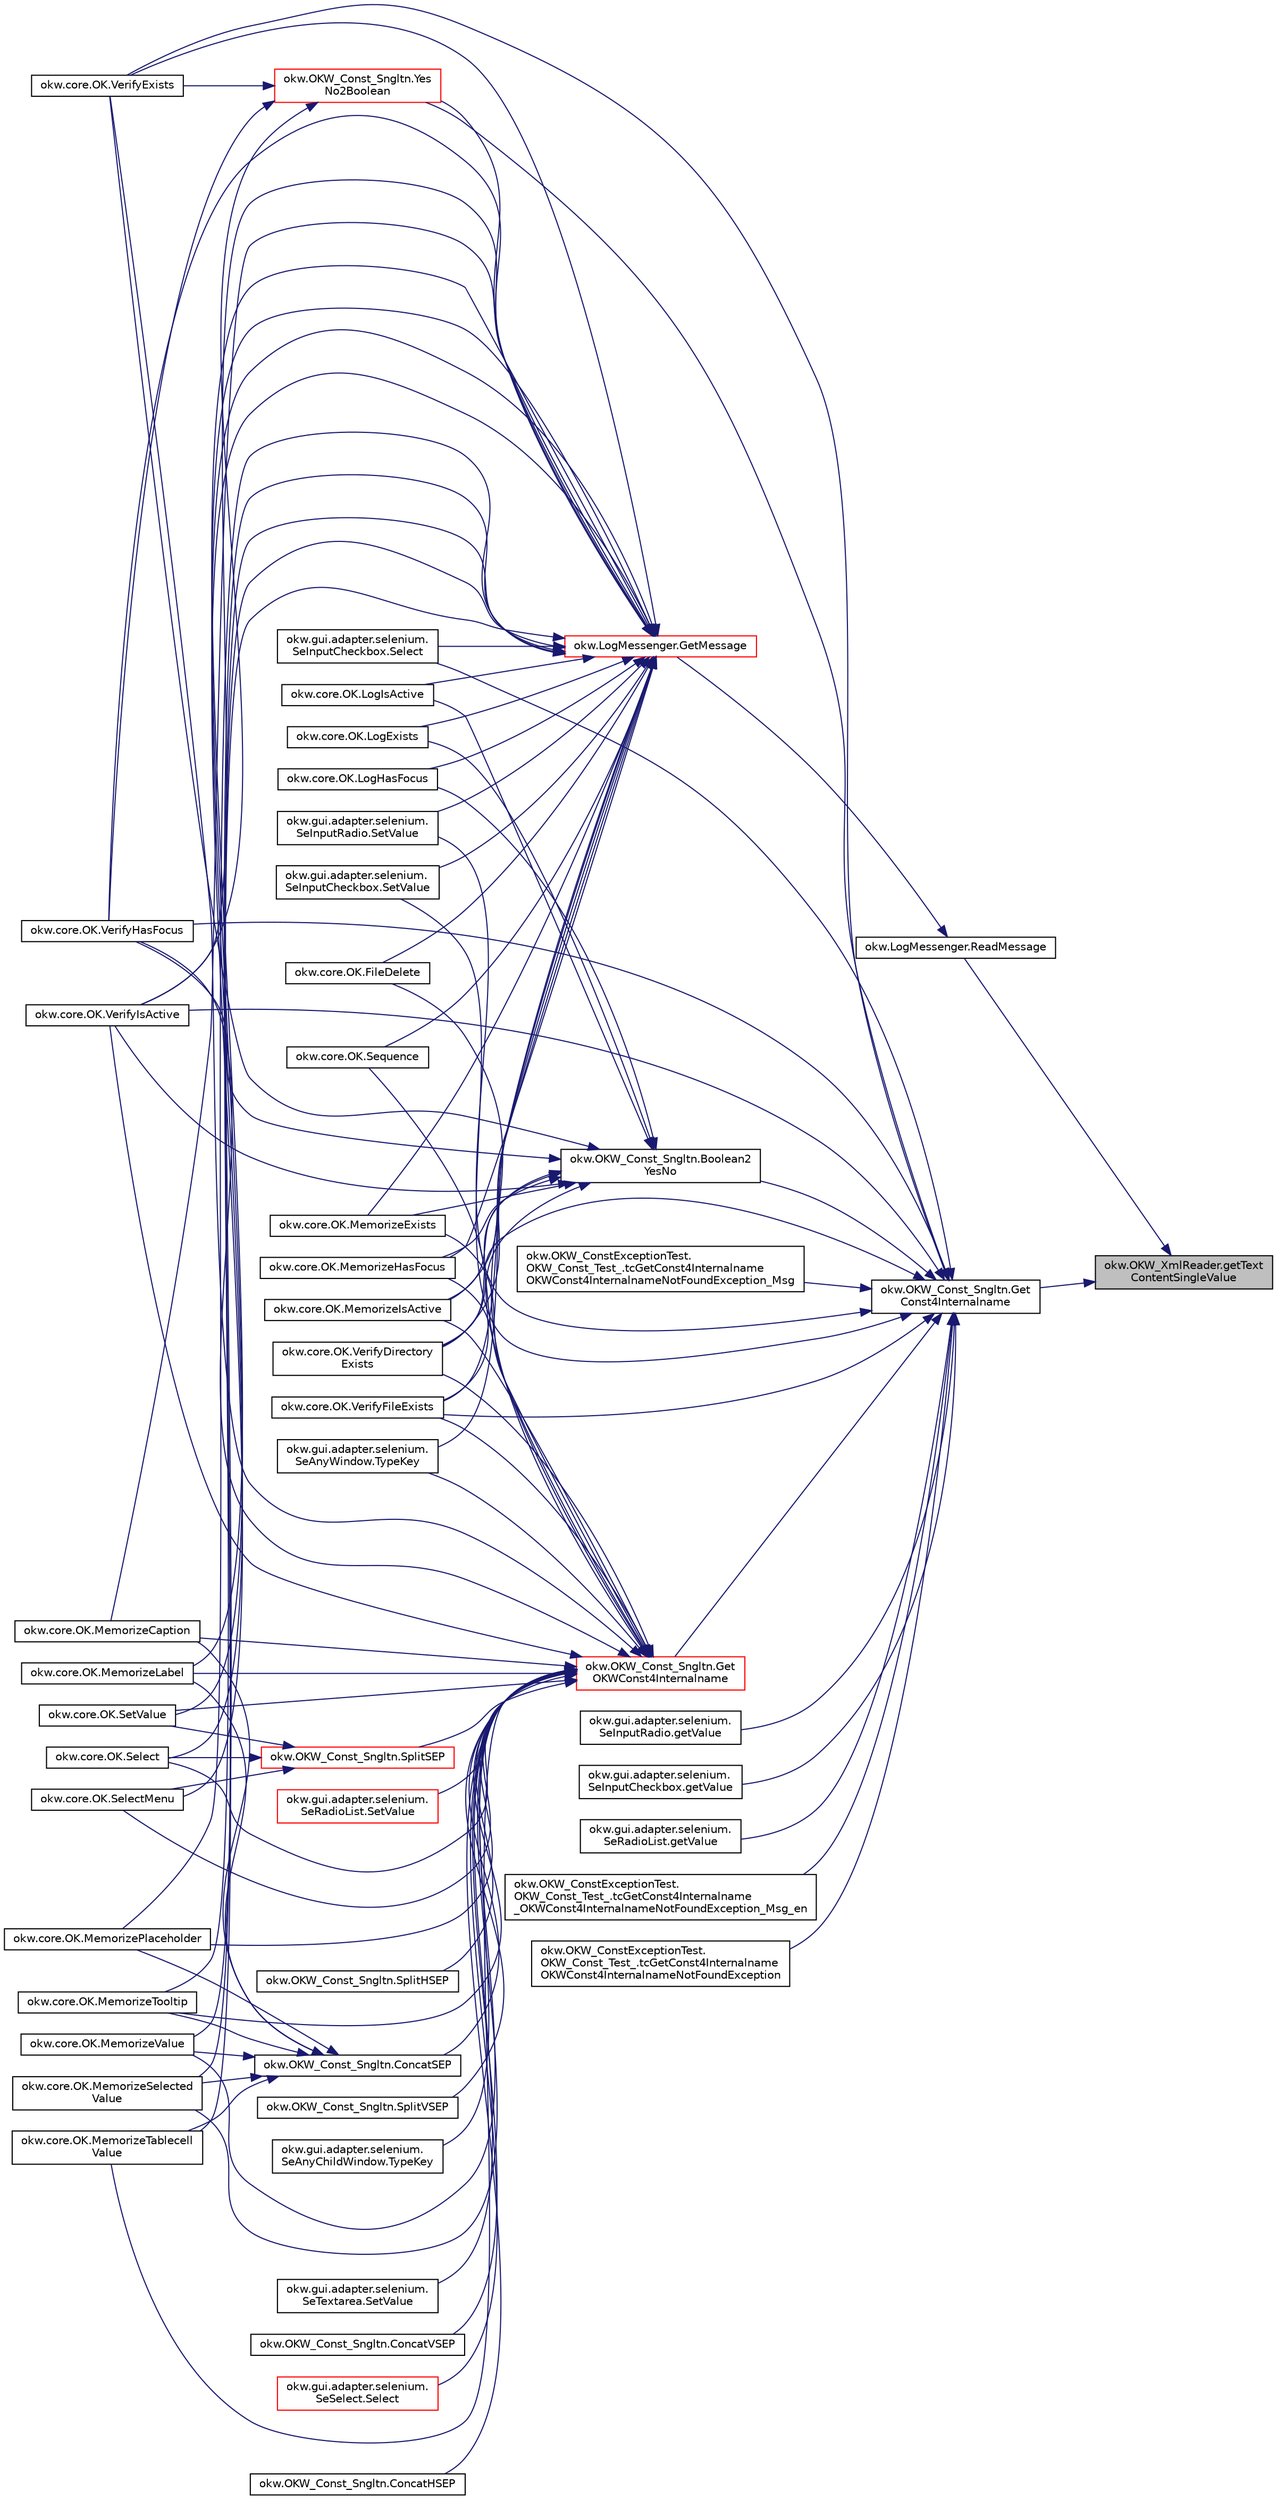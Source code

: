 digraph "okw.OKW_XmlReader.getTextContentSingleValue"
{
 // INTERACTIVE_SVG=YES
 // LATEX_PDF_SIZE
  edge [fontname="Helvetica",fontsize="10",labelfontname="Helvetica",labelfontsize="10"];
  node [fontname="Helvetica",fontsize="10",shape=record];
  rankdir="RL";
  Node1 [label="okw.OKW_XmlReader.getText\lContentSingleValue",height=0.2,width=0.4,color="black", fillcolor="grey75", style="filled", fontcolor="black",tooltip="Lies den TextContent eines Tag."];
  Node1 -> Node2 [dir="back",color="midnightblue",fontsize="10",style="solid",fontname="Helvetica"];
  Node2 [label="okw.OKW_Const_Sngltn.Get\lConst4Internalname",height=0.2,width=0.4,color="black", fillcolor="white", style="filled",URL="$classokw_1_1_o_k_w___const___sngltn.html#a51cde06bf07e855ba4d69ff36b9a27f7",tooltip="Methode ermittelt für Internalname und der aktuell eingestellten Sprache den Wert für Const."];
  Node2 -> Node3 [dir="back",color="midnightblue",fontsize="10",style="solid",fontname="Helvetica"];
  Node3 [label="okw.OKW_Const_Sngltn.Boolean2\lYesNo",height=0.2,width=0.4,color="black", fillcolor="white", style="filled",URL="$classokw_1_1_o_k_w___const___sngltn.html#afc1c3325b8bede60aa50b1d5ebfdddf1",tooltip="Konvertiert WAHR/FALSCH (true/false) sprachabhängig nach \"Ja\"/\"Nein\" (Yes/No)"];
  Node3 -> Node4 [dir="back",color="midnightblue",fontsize="10",style="solid",fontname="Helvetica"];
  Node4 [label="okw.core.OK.LogExists",height=0.2,width=0.4,color="black", fillcolor="white", style="filled",URL="$classokw_1_1core_1_1_o_k.html#ac20bd936e2181f94529469c6fc130238",tooltip="Gibt die Existenz eines GUI-Objektes mit YES/NO in den Testergebnissen aus."];
  Node3 -> Node5 [dir="back",color="midnightblue",fontsize="10",style="solid",fontname="Helvetica"];
  Node5 [label="okw.core.OK.LogHasFocus",height=0.2,width=0.4,color="black", fillcolor="white", style="filled",URL="$classokw_1_1core_1_1_o_k.html#a1b8a5a3d583ffabc0063632ab9d981cf",tooltip="Dokumentiert den Fokus-Status des gegebenen Objekts."];
  Node3 -> Node6 [dir="back",color="midnightblue",fontsize="10",style="solid",fontname="Helvetica"];
  Node6 [label="okw.core.OK.LogIsActive",height=0.2,width=0.4,color="black", fillcolor="white", style="filled",URL="$classokw_1_1core_1_1_o_k.html#ae44a6c32e26a7f93dd5c9f7b5765ee0d",tooltip="Dokumentiert den Status des gegebenen Objekts."];
  Node3 -> Node7 [dir="back",color="midnightblue",fontsize="10",style="solid",fontname="Helvetica"];
  Node7 [label="okw.core.OK.MemorizeExists",height=0.2,width=0.4,color="black", fillcolor="white", style="filled",URL="$classokw_1_1core_1_1_o_k.html#a61db6d17853d7c0913216708c2c29779",tooltip="Merkt sich den aktuell existierenden Zustand des Objekts."];
  Node3 -> Node8 [dir="back",color="midnightblue",fontsize="10",style="solid",fontname="Helvetica"];
  Node8 [label="okw.core.OK.MemorizeHasFocus",height=0.2,width=0.4,color="black", fillcolor="white", style="filled",URL="$classokw_1_1core_1_1_o_k.html#aa18fa77383398b2a8242ca299938c24d",tooltip="Keine Beschreibung zu \"MemorizeHasFocus\" verfügbar."];
  Node3 -> Node9 [dir="back",color="midnightblue",fontsize="10",style="solid",fontname="Helvetica"];
  Node9 [label="okw.core.OK.MemorizeIsActive",height=0.2,width=0.4,color="black", fillcolor="white", style="filled",URL="$classokw_1_1core_1_1_o_k.html#aed2c0c9e72b5b730b6b041ef641f3bdc",tooltip="Merkt sich den Zustand des gegebenen Objekts."];
  Node3 -> Node10 [dir="back",color="midnightblue",fontsize="10",style="solid",fontname="Helvetica"];
  Node10 [label="okw.core.OK.VerifyDirectory\lExists",height=0.2,width=0.4,color="black", fillcolor="white", style="filled",URL="$classokw_1_1core_1_1_o_k.html#aeec97e6090b2d4140c5961d81700b5cf",tooltip="Prüft, ob das gegebene Verzeichnis existiert."];
  Node3 -> Node11 [dir="back",color="midnightblue",fontsize="10",style="solid",fontname="Helvetica"];
  Node11 [label="okw.core.OK.VerifyExists",height=0.2,width=0.4,color="black", fillcolor="white", style="filled",URL="$classokw_1_1core_1_1_o_k.html#a9785853231d70946dcbbfcd44b509c25",tooltip="Prüft, ob das gegebene Objekt existiert."];
  Node3 -> Node12 [dir="back",color="midnightblue",fontsize="10",style="solid",fontname="Helvetica"];
  Node12 [label="okw.core.OK.VerifyFileExists",height=0.2,width=0.4,color="black", fillcolor="white", style="filled",URL="$classokw_1_1core_1_1_o_k.html#a8afdd9c8a47dc54aced5cce6226678ad",tooltip="Prüft, ob die gegebene Datei existiert."];
  Node3 -> Node13 [dir="back",color="midnightblue",fontsize="10",style="solid",fontname="Helvetica"];
  Node13 [label="okw.core.OK.VerifyHasFocus",height=0.2,width=0.4,color="black", fillcolor="white", style="filled",URL="$classokw_1_1core_1_1_o_k.html#a4950117cbe9cd2b769ae529bbdc1f897",tooltip="Vergleicht den Fokus-Zustand des gegebenen Objekts mit dem erwarteten Wert."];
  Node3 -> Node14 [dir="back",color="midnightblue",fontsize="10",style="solid",fontname="Helvetica"];
  Node14 [label="okw.core.OK.VerifyIsActive",height=0.2,width=0.4,color="black", fillcolor="white", style="filled",URL="$classokw_1_1core_1_1_o_k.html#a071aec5319238e209cfc6f1434ea13e8",tooltip="copydoc IOKW_State::VerifyHasFocus(String,String)"];
  Node2 -> Node15 [dir="back",color="midnightblue",fontsize="10",style="solid",fontname="Helvetica"];
  Node15 [label="okw.OKW_Const_Sngltn.Get\lOKWConst4Internalname",height=0.2,width=0.4,color="red", fillcolor="white", style="filled",URL="$classokw_1_1_o_k_w___const___sngltn.html#a02c05c79f7ea6e862a81a64ce23941fd",tooltip="Methode ermittelt für Internalname und der aktuell eingestellten Sprache den Wert für OKWConst."];
  Node15 -> Node16 [dir="back",color="midnightblue",fontsize="10",style="solid",fontname="Helvetica"];
  Node16 [label="okw.OKW_Const_Sngltn.ConcatHSEP",height=0.2,width=0.4,color="black", fillcolor="white", style="filled",URL="$classokw_1_1_o_k_w___const___sngltn.html#a8c09d5d14790e264ebca64d6af80cf96",tooltip="Methode verbindet die einzelne Strings eines List<Strings> zu einem string und trennt diese mit der K..."];
  Node15 -> Node17 [dir="back",color="midnightblue",fontsize="10",style="solid",fontname="Helvetica"];
  Node17 [label="okw.OKW_Const_Sngltn.ConcatSEP",height=0.2,width=0.4,color="black", fillcolor="white", style="filled",URL="$classokw_1_1_o_k_w___const___sngltn.html#a8002f97f9fc96fbb3cfdbe04351e23b4",tooltip="Methode verbindet die einzelne Strings eines List<Strings> zu einem string und trennt diese mit der K..."];
  Node17 -> Node18 [dir="back",color="midnightblue",fontsize="10",style="solid",fontname="Helvetica"];
  Node18 [label="okw.core.OK.MemorizeCaption",height=0.2,width=0.4,color="black", fillcolor="white", style="filled",URL="$classokw_1_1core_1_1_o_k.html#a661c650ca7824d1ea464d98b792ae712",tooltip="Keine Beschreibung zu \"MemorizeCaption\" verfügbar."];
  Node17 -> Node19 [dir="back",color="midnightblue",fontsize="10",style="solid",fontname="Helvetica"];
  Node19 [label="okw.core.OK.MemorizeLabel",height=0.2,width=0.4,color="black", fillcolor="white", style="filled",URL="$classokw_1_1core_1_1_o_k.html#ad09ff6f6389ceb04f7ec338ea3c45e85",tooltip="Speirchert den aktuellen Wert der Etikette, und legt diesen unter fpsMemKeyName ab."];
  Node17 -> Node20 [dir="back",color="midnightblue",fontsize="10",style="solid",fontname="Helvetica"];
  Node20 [label="okw.core.OK.MemorizePlaceholder",height=0.2,width=0.4,color="black", fillcolor="white", style="filled",URL="$classokw_1_1core_1_1_o_k.html#ac9744fdc26e9049a0d0fe48b1ae9d11c",tooltip="Speirchert den aktuellen Wert der Platzhalters, und legt diesen unter fpsMemKeyName ab."];
  Node17 -> Node21 [dir="back",color="midnightblue",fontsize="10",style="solid",fontname="Helvetica"];
  Node21 [label="okw.core.OK.MemorizeSelected\lValue",height=0.2,width=0.4,color="black", fillcolor="white", style="filled",URL="$classokw_1_1core_1_1_o_k.html#a7e8652a632b073da02222ee6e5e88266",tooltip="Keine Beschreibung zu \"MemorizeSelectedValue\" verfügbar."];
  Node17 -> Node22 [dir="back",color="midnightblue",fontsize="10",style="solid",fontname="Helvetica"];
  Node22 [label="okw.core.OK.MemorizeTablecell\lValue",height=0.2,width=0.4,color="black", fillcolor="white", style="filled",URL="$classokw_1_1core_1_1_o_k.html#ab7c819556f3b21faeea08fad5be32813",tooltip="Merkt sich den Wert der gegebenen Zelle in der Tabelle. throws Exception"];
  Node17 -> Node23 [dir="back",color="midnightblue",fontsize="10",style="solid",fontname="Helvetica"];
  Node23 [label="okw.core.OK.MemorizeTooltip",height=0.2,width=0.4,color="black", fillcolor="white", style="filled",URL="$classokw_1_1core_1_1_o_k.html#aad3ff1b462da844ccc53d2e177fb1def",tooltip="Dokumentiert den Tooltip-Text (Kurzinformation) des gegebenen Objekts."];
  Node17 -> Node24 [dir="back",color="midnightblue",fontsize="10",style="solid",fontname="Helvetica"];
  Node24 [label="okw.core.OK.MemorizeValue",height=0.2,width=0.4,color="black", fillcolor="white", style="filled",URL="$classokw_1_1core_1_1_o_k.html#a2d93a84a57295418131d219a5887094d",tooltip="Merkt sich den Standartwert eines Objekts."];
  Node15 -> Node25 [dir="back",color="midnightblue",fontsize="10",style="solid",fontname="Helvetica"];
  Node25 [label="okw.OKW_Const_Sngltn.ConcatVSEP",height=0.2,width=0.4,color="black", fillcolor="white", style="filled",URL="$classokw_1_1_o_k_w___const___sngltn.html#af7a33c2c7a1d1762b118b4c02bea80d7",tooltip="Methode verbindet die einzelnen Strings eines List<Strings> zu einem string und trennt diese mit der ..."];
  Node15 -> Node26 [dir="back",color="midnightblue",fontsize="10",style="solid",fontname="Helvetica"];
  Node26 [label="okw.core.OK.FileDelete",height=0.2,width=0.4,color="black", fillcolor="white", style="filled",URL="$classokw_1_1core_1_1_o_k.html#aef8ea8cabf9dfb28aef18611f69b5af3",tooltip="Löscht die gegebene Datei."];
  Node15 -> Node18 [dir="back",color="midnightblue",fontsize="10",style="solid",fontname="Helvetica"];
  Node15 -> Node7 [dir="back",color="midnightblue",fontsize="10",style="solid",fontname="Helvetica"];
  Node15 -> Node8 [dir="back",color="midnightblue",fontsize="10",style="solid",fontname="Helvetica"];
  Node15 -> Node9 [dir="back",color="midnightblue",fontsize="10",style="solid",fontname="Helvetica"];
  Node15 -> Node19 [dir="back",color="midnightblue",fontsize="10",style="solid",fontname="Helvetica"];
  Node15 -> Node20 [dir="back",color="midnightblue",fontsize="10",style="solid",fontname="Helvetica"];
  Node15 -> Node21 [dir="back",color="midnightblue",fontsize="10",style="solid",fontname="Helvetica"];
  Node15 -> Node22 [dir="back",color="midnightblue",fontsize="10",style="solid",fontname="Helvetica"];
  Node15 -> Node23 [dir="back",color="midnightblue",fontsize="10",style="solid",fontname="Helvetica"];
  Node15 -> Node24 [dir="back",color="midnightblue",fontsize="10",style="solid",fontname="Helvetica"];
  Node15 -> Node27 [dir="back",color="midnightblue",fontsize="10",style="solid",fontname="Helvetica"];
  Node27 [label="okw.gui.adapter.selenium.\lSeSelect.Select",height=0.2,width=0.4,color="red", fillcolor="white", style="filled",URL="$classokw_1_1gui_1_1adapter_1_1selenium_1_1_se_select.html#afdad05e1d4413b4cdce12d38b67def23",tooltip="Methode wählt einen oder mehrere Werte in einer ListBox aus."];
  Node15 -> Node30 [dir="back",color="midnightblue",fontsize="10",style="solid",fontname="Helvetica"];
  Node30 [label="okw.core.OK.Select",height=0.2,width=0.4,color="black", fillcolor="white", style="filled",URL="$classokw_1_1core_1_1_o_k.html#a7ee0b387364c0c188f94099f14f2da43",tooltip="Auswahl aller Zeilen einer Liste/Tabelle, welche die gegebenen Daten enthalten."];
  Node15 -> Node31 [dir="back",color="midnightblue",fontsize="10",style="solid",fontname="Helvetica"];
  Node31 [label="okw.core.OK.SelectMenu",height=0.2,width=0.4,color="black", fillcolor="white", style="filled",URL="$classokw_1_1core_1_1_o_k.html#a691dd78240ef7e8a609b05e431c54f8c",tooltip="Wählt den gegebenen Menüeintrag aus."];
  Node15 -> Node32 [dir="back",color="midnightblue",fontsize="10",style="solid",fontname="Helvetica"];
  Node32 [label="okw.core.OK.Sequence",height=0.2,width=0.4,color="black", fillcolor="white", style="filled",URL="$classokw_1_1core_1_1_o_k.html#a4ce824499d5b8b9612beff9f5438c6a1",tooltip="Ruft die Sequenz eines Fensters auf."];
  Node15 -> Node33 [dir="back",color="midnightblue",fontsize="10",style="solid",fontname="Helvetica"];
  Node33 [label="okw.gui.adapter.selenium.\lSeTextarea.SetValue",height=0.2,width=0.4,color="black", fillcolor="white", style="filled",URL="$classokw_1_1gui_1_1adapter_1_1selenium_1_1_se_textarea.html#aa9f8884c932bcb113d2392ca5444e111",tooltip=" "];
  Node15 -> Node34 [dir="back",color="midnightblue",fontsize="10",style="solid",fontname="Helvetica"];
  Node34 [label="okw.gui.adapter.selenium.\lSeRadioList.SetValue",height=0.2,width=0.4,color="red", fillcolor="white", style="filled",URL="$classokw_1_1gui_1_1adapter_1_1selenium_1_1_se_radio_list.html#a8273b5ad0d317a383424b99b244801ed",tooltip=" "];
  Node15 -> Node36 [dir="back",color="midnightblue",fontsize="10",style="solid",fontname="Helvetica"];
  Node36 [label="okw.core.OK.SetValue",height=0.2,width=0.4,color="black", fillcolor="white", style="filled",URL="$classokw_1_1core_1_1_o_k.html#a6af4fe0d34a701aefc8ce67657b3c432",tooltip="Setzt den Wert des gegebenen Fensterobjekts auf den gegebenen Wert."];
  Node15 -> Node37 [dir="back",color="midnightblue",fontsize="10",style="solid",fontname="Helvetica"];
  Node37 [label="okw.OKW_Const_Sngltn.SplitHSEP",height=0.2,width=0.4,color="black", fillcolor="white", style="filled",URL="$classokw_1_1_o_k_w___const___sngltn.html#a11ec950e39c7f0858b469033f2ae330c",tooltip="Methode trennt einen String und wandelt diesen in eine ListString um."];
  Node15 -> Node38 [dir="back",color="midnightblue",fontsize="10",style="solid",fontname="Helvetica"];
  Node38 [label="okw.OKW_Const_Sngltn.SplitSEP",height=0.2,width=0.4,color="red", fillcolor="white", style="filled",URL="$classokw_1_1_o_k_w___const___sngltn.html#a3851ae4f27e2ae512749767b86b3fc13",tooltip="Methode trennt einen String und wandelt diesen in einen ListString um."];
  Node38 -> Node30 [dir="back",color="midnightblue",fontsize="10",style="solid",fontname="Helvetica"];
  Node38 -> Node31 [dir="back",color="midnightblue",fontsize="10",style="solid",fontname="Helvetica"];
  Node38 -> Node36 [dir="back",color="midnightblue",fontsize="10",style="solid",fontname="Helvetica"];
  Node15 -> Node69 [dir="back",color="midnightblue",fontsize="10",style="solid",fontname="Helvetica"];
  Node69 [label="okw.OKW_Const_Sngltn.SplitVSEP",height=0.2,width=0.4,color="black", fillcolor="white", style="filled",URL="$classokw_1_1_o_k_w___const___sngltn.html#af0f3854ebde20c9198c0d99b0de28d5c",tooltip="Methode trennt einen String und wandelt diesen in einen ListString um."];
  Node15 -> Node70 [dir="back",color="midnightblue",fontsize="10",style="solid",fontname="Helvetica"];
  Node70 [label="okw.gui.adapter.selenium.\lSeAnyChildWindow.TypeKey",height=0.2,width=0.4,color="black", fillcolor="white", style="filled",URL="$classokw_1_1gui_1_1adapter_1_1selenium_1_1_se_any_child_window.html#ab048c55c3dbbdbdddfabe5cfffb1d889",tooltip="Tastatureingabe in das aktuelle Objekt."];
  Node15 -> Node71 [dir="back",color="midnightblue",fontsize="10",style="solid",fontname="Helvetica"];
  Node71 [label="okw.gui.adapter.selenium.\lSeAnyWindow.TypeKey",height=0.2,width=0.4,color="black", fillcolor="white", style="filled",URL="$classokw_1_1gui_1_1adapter_1_1selenium_1_1_se_any_window.html#ab8c870d4fbe1a9eab110f75320991f64",tooltip="Tastatur Eingabe an das Objekt."];
  Node15 -> Node10 [dir="back",color="midnightblue",fontsize="10",style="solid",fontname="Helvetica"];
  Node15 -> Node11 [dir="back",color="midnightblue",fontsize="10",style="solid",fontname="Helvetica"];
  Node15 -> Node12 [dir="back",color="midnightblue",fontsize="10",style="solid",fontname="Helvetica"];
  Node15 -> Node13 [dir="back",color="midnightblue",fontsize="10",style="solid",fontname="Helvetica"];
  Node15 -> Node14 [dir="back",color="midnightblue",fontsize="10",style="solid",fontname="Helvetica"];
  Node2 -> Node74 [dir="back",color="midnightblue",fontsize="10",style="solid",fontname="Helvetica"];
  Node74 [label="okw.gui.adapter.selenium.\lSeInputRadio.getValue",height=0.2,width=0.4,color="black", fillcolor="white", style="filled",URL="$classokw_1_1gui_1_1adapter_1_1selenium_1_1_se_input_radio.html#a065bf42fe3ac6802ebac1bb25099e89a",tooltip="Ermittelt den aktuellen Wert des RadioButtons."];
  Node2 -> Node75 [dir="back",color="midnightblue",fontsize="10",style="solid",fontname="Helvetica"];
  Node75 [label="okw.gui.adapter.selenium.\lSeInputCheckbox.getValue",height=0.2,width=0.4,color="black", fillcolor="white", style="filled",URL="$classokw_1_1gui_1_1adapter_1_1selenium_1_1_se_input_checkbox.html#a19bd403031cbdc003823a7b21c0cf12e",tooltip="Ermittelt/holt den aktuellen Wert der CheckBox."];
  Node2 -> Node76 [dir="back",color="midnightblue",fontsize="10",style="solid",fontname="Helvetica"];
  Node76 [label="okw.gui.adapter.selenium.\lSeRadioList.getValue",height=0.2,width=0.4,color="black", fillcolor="white", style="filled",URL="$classokw_1_1gui_1_1adapter_1_1selenium_1_1_se_radio_list.html#a2de5dcb9d606e72dbe9e5a9cbef481ad",tooltip="Ermittelt den textuellen Inhalt des markierten Textes für Prüfewert."];
  Node2 -> Node77 [dir="back",color="midnightblue",fontsize="10",style="solid",fontname="Helvetica"];
  Node77 [label="okw.gui.adapter.selenium.\lSeInputCheckbox.Select",height=0.2,width=0.4,color="black", fillcolor="white", style="filled",URL="$classokw_1_1gui_1_1adapter_1_1selenium_1_1_se_input_checkbox.html#a37d7733b7807cf4daade07461a506146",tooltip="Erlaubte Werte sind sprachabhängig CHECKED/UNCHECKED."];
  Node2 -> Node78 [dir="back",color="midnightblue",fontsize="10",style="solid",fontname="Helvetica"];
  Node78 [label="okw.gui.adapter.selenium.\lSeInputRadio.SetValue",height=0.2,width=0.4,color="black", fillcolor="white", style="filled",URL="$classokw_1_1gui_1_1adapter_1_1selenium_1_1_se_input_radio.html#a7dce83be09a4af05f50b0e74aa9d27f7",tooltip="Ein SeInputButton IstkeinMenüobject! -> OKWFrameObjectMethodNotImplemented Auslösen!"];
  Node2 -> Node79 [dir="back",color="midnightblue",fontsize="10",style="solid",fontname="Helvetica"];
  Node79 [label="okw.gui.adapter.selenium.\lSeInputCheckbox.SetValue",height=0.2,width=0.4,color="black", fillcolor="white", style="filled",URL="$classokw_1_1gui_1_1adapter_1_1selenium_1_1_se_input_checkbox.html#ae11a49c881f65456d65abd1b3ddf8de7",tooltip=" "];
  Node2 -> Node80 [dir="back",color="midnightblue",fontsize="10",style="solid",fontname="Helvetica"];
  Node80 [label="okw.OKW_ConstExceptionTest.\lOKW_Const_Test_.tcGetConst4Internalname\l_OKWConst4InternalnameNotFoundException_Msg_en",height=0.2,width=0.4,color="black", fillcolor="white", style="filled",URL="$classokw_1_1_o_k_w___const_exception_test_1_1_o_k_w___const___test__.html#ae988516143f8f62da7febe3e5e1a363d",tooltip="Prüft ob der sprachabhängige Hinweis zu der Exception \"OKWConst4InternalnameNotFoundException\" ausgeg..."];
  Node2 -> Node81 [dir="back",color="midnightblue",fontsize="10",style="solid",fontname="Helvetica"];
  Node81 [label="okw.OKW_ConstExceptionTest.\lOKW_Const_Test_.tcGetConst4Internalname\lOKWConst4InternalnameNotFoundException",height=0.2,width=0.4,color="black", fillcolor="white", style="filled",URL="$classokw_1_1_o_k_w___const_exception_test_1_1_o_k_w___const___test__.html#a38c051ccf8e514c727fb9f8cc829c3ec",tooltip="Prüft ob die Exception \"OKWConst4InternalnameNotFoundException\" ausgelöst wird, wenn ein nicht vorhan..."];
  Node2 -> Node82 [dir="back",color="midnightblue",fontsize="10",style="solid",fontname="Helvetica"];
  Node82 [label="okw.OKW_ConstExceptionTest.\lOKW_Const_Test_.tcGetConst4Internalname\lOKWConst4InternalnameNotFoundException_Msg",height=0.2,width=0.4,color="black", fillcolor="white", style="filled",URL="$classokw_1_1_o_k_w___const_exception_test_1_1_o_k_w___const___test__.html#ab77dee6e793d7d532849124ffeea019a",tooltip="Prüft, ob der sprachabhängige Hinweis zu der Exception \"OKWConst4InternalnameNotFoundException\" ausge..."];
  Node2 -> Node10 [dir="back",color="midnightblue",fontsize="10",style="solid",fontname="Helvetica"];
  Node2 -> Node11 [dir="back",color="midnightblue",fontsize="10",style="solid",fontname="Helvetica"];
  Node2 -> Node12 [dir="back",color="midnightblue",fontsize="10",style="solid",fontname="Helvetica"];
  Node2 -> Node13 [dir="back",color="midnightblue",fontsize="10",style="solid",fontname="Helvetica"];
  Node2 -> Node14 [dir="back",color="midnightblue",fontsize="10",style="solid",fontname="Helvetica"];
  Node2 -> Node83 [dir="back",color="midnightblue",fontsize="10",style="solid",fontname="Helvetica"];
  Node83 [label="okw.OKW_Const_Sngltn.Yes\lNo2Boolean",height=0.2,width=0.4,color="red", fillcolor="white", style="filled",URL="$classokw_1_1_o_k_w___const___sngltn.html#a99d340fb7556d8b20de03fbf1da17d77",tooltip="Konvertiert sprachabhängig Ja/Nein zu einem Booleanean Wert (Wahr/Falsch)."];
  Node83 -> Node11 [dir="back",color="midnightblue",fontsize="10",style="solid",fontname="Helvetica"];
  Node83 -> Node13 [dir="back",color="midnightblue",fontsize="10",style="solid",fontname="Helvetica"];
  Node83 -> Node14 [dir="back",color="midnightblue",fontsize="10",style="solid",fontname="Helvetica"];
  Node1 -> Node88 [dir="back",color="midnightblue",fontsize="10",style="solid",fontname="Helvetica"];
  Node88 [label="okw.LogMessenger.ReadMessage",height=0.2,width=0.4,color="black", fillcolor="white", style="filled",URL="$classokw_1_1_log_messenger.html#a530cd6ab82ec82a04206a2e976ec06e3",tooltip="Interne Kernfunktion holt die Log-Meldung mit Platzhaltern aus der XML-Datei."];
  Node88 -> Node89 [dir="back",color="midnightblue",fontsize="10",style="solid",fontname="Helvetica"];
  Node89 [label="okw.LogMessenger.GetMessage",height=0.2,width=0.4,color="red", fillcolor="white", style="filled",URL="$classokw_1_1_log_messenger.html#af225d1f037d47b3b085175c09d78bdd2",tooltip="Holt die Log-Meldung für MethodeNmae/Textkey ohne weitere Parameter."];
  Node89 -> Node26 [dir="back",color="midnightblue",fontsize="10",style="solid",fontname="Helvetica"];
  Node89 -> Node4 [dir="back",color="midnightblue",fontsize="10",style="solid",fontname="Helvetica"];
  Node89 -> Node5 [dir="back",color="midnightblue",fontsize="10",style="solid",fontname="Helvetica"];
  Node89 -> Node6 [dir="back",color="midnightblue",fontsize="10",style="solid",fontname="Helvetica"];
  Node89 -> Node18 [dir="back",color="midnightblue",fontsize="10",style="solid",fontname="Helvetica"];
  Node89 -> Node7 [dir="back",color="midnightblue",fontsize="10",style="solid",fontname="Helvetica"];
  Node89 -> Node8 [dir="back",color="midnightblue",fontsize="10",style="solid",fontname="Helvetica"];
  Node89 -> Node9 [dir="back",color="midnightblue",fontsize="10",style="solid",fontname="Helvetica"];
  Node89 -> Node19 [dir="back",color="midnightblue",fontsize="10",style="solid",fontname="Helvetica"];
  Node89 -> Node20 [dir="back",color="midnightblue",fontsize="10",style="solid",fontname="Helvetica"];
  Node89 -> Node21 [dir="back",color="midnightblue",fontsize="10",style="solid",fontname="Helvetica"];
  Node89 -> Node22 [dir="back",color="midnightblue",fontsize="10",style="solid",fontname="Helvetica"];
  Node89 -> Node23 [dir="back",color="midnightblue",fontsize="10",style="solid",fontname="Helvetica"];
  Node89 -> Node24 [dir="back",color="midnightblue",fontsize="10",style="solid",fontname="Helvetica"];
  Node89 -> Node77 [dir="back",color="midnightblue",fontsize="10",style="solid",fontname="Helvetica"];
  Node89 -> Node30 [dir="back",color="midnightblue",fontsize="10",style="solid",fontname="Helvetica"];
  Node89 -> Node31 [dir="back",color="midnightblue",fontsize="10",style="solid",fontname="Helvetica"];
  Node89 -> Node32 [dir="back",color="midnightblue",fontsize="10",style="solid",fontname="Helvetica"];
  Node89 -> Node78 [dir="back",color="midnightblue",fontsize="10",style="solid",fontname="Helvetica"];
  Node89 -> Node79 [dir="back",color="midnightblue",fontsize="10",style="solid",fontname="Helvetica"];
  Node89 -> Node36 [dir="back",color="midnightblue",fontsize="10",style="solid",fontname="Helvetica"];
  Node89 -> Node71 [dir="back",color="midnightblue",fontsize="10",style="solid",fontname="Helvetica"];
  Node89 -> Node10 [dir="back",color="midnightblue",fontsize="10",style="solid",fontname="Helvetica"];
  Node89 -> Node11 [dir="back",color="midnightblue",fontsize="10",style="solid",fontname="Helvetica"];
  Node89 -> Node12 [dir="back",color="midnightblue",fontsize="10",style="solid",fontname="Helvetica"];
  Node89 -> Node13 [dir="back",color="midnightblue",fontsize="10",style="solid",fontname="Helvetica"];
  Node89 -> Node14 [dir="back",color="midnightblue",fontsize="10",style="solid",fontname="Helvetica"];
  Node89 -> Node83 [dir="back",color="midnightblue",fontsize="10",style="solid",fontname="Helvetica"];
}
